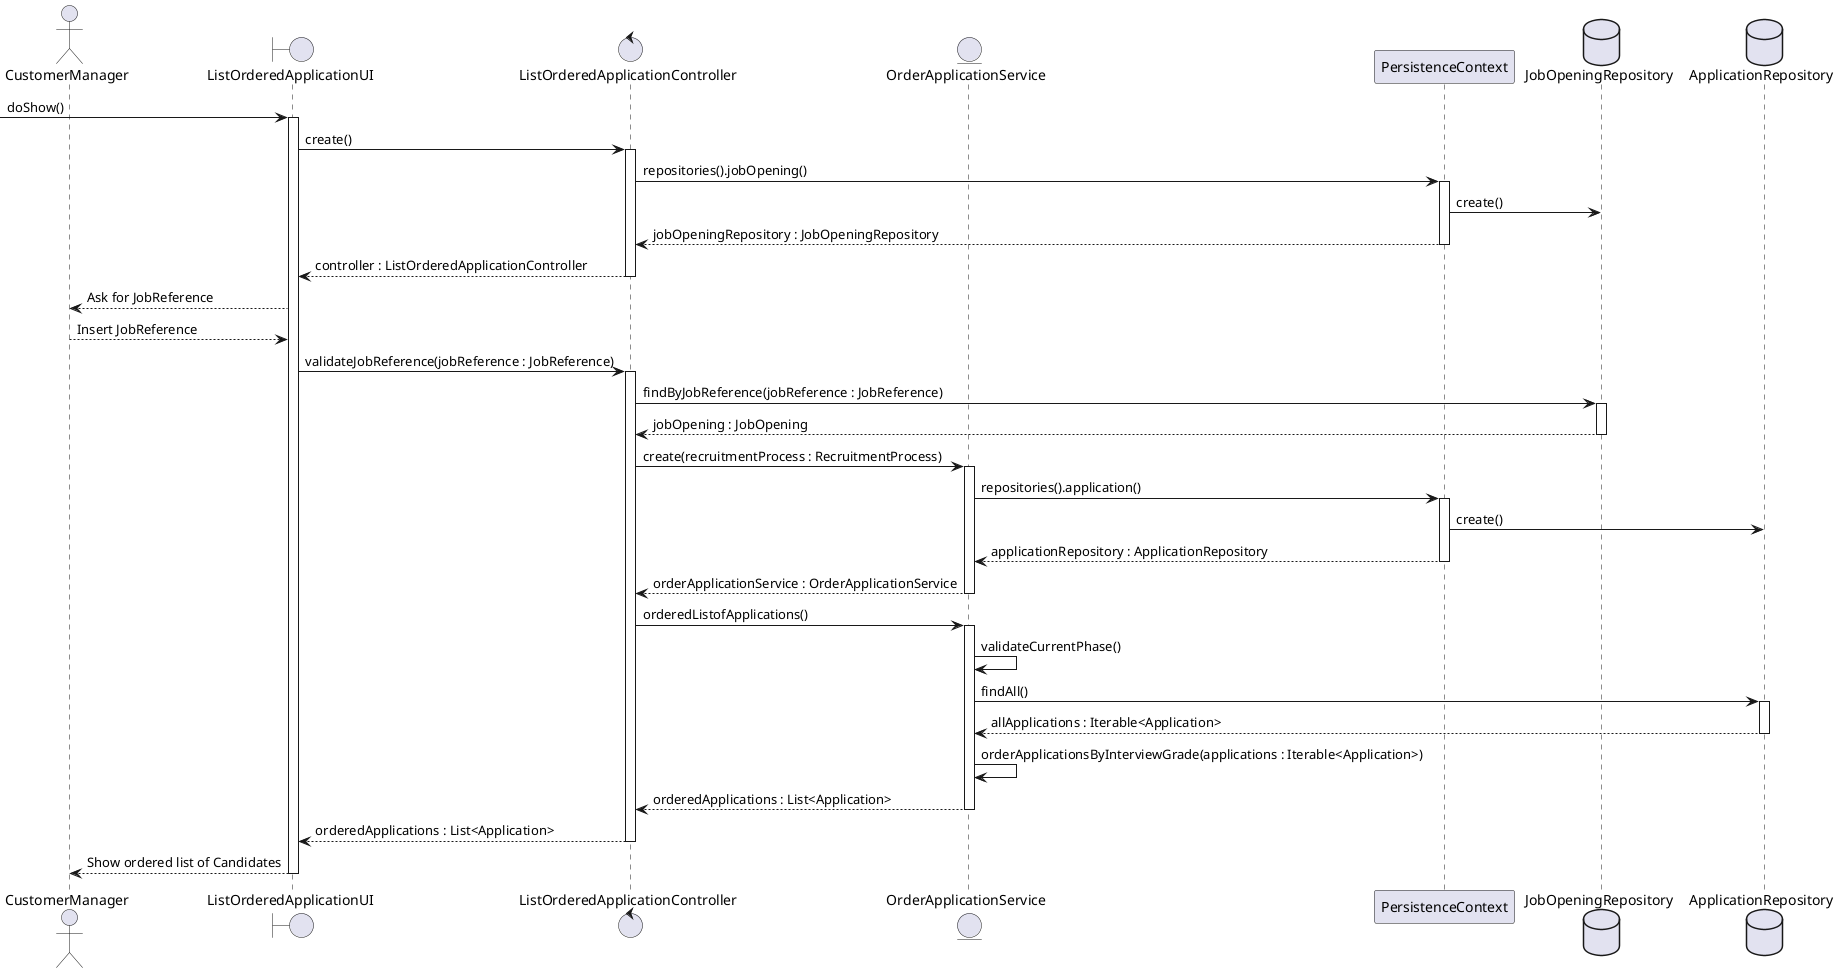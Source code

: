 @startuml SequenceDiagram
actor CustomerManager
boundary ListOrderedApplicationUI
control ListOrderedApplicationController
entity OrderApplicationService
participant PersistenceContext
database JobOpeningRepository
database ApplicationRepository

-> ListOrderedApplicationUI : doShow()
activate ListOrderedApplicationUI
ListOrderedApplicationUI -> ListOrderedApplicationController : create()
activate ListOrderedApplicationController
ListOrderedApplicationController -> PersistenceContext : repositories().jobOpening()
activate PersistenceContext
PersistenceContext -> JobOpeningRepository : create()
PersistenceContext --> ListOrderedApplicationController : jobOpeningRepository : JobOpeningRepository
deactivate PersistenceContext
ListOrderedApplicationController --> ListOrderedApplicationUI : controller : ListOrderedApplicationController
deactivate ListOrderedApplicationController
ListOrderedApplicationUI --> CustomerManager : Ask for JobReference
CustomerManager --> ListOrderedApplicationUI : Insert JobReference
ListOrderedApplicationUI -> ListOrderedApplicationController : validateJobReference(jobReference : JobReference)
activate ListOrderedApplicationController
ListOrderedApplicationController -> JobOpeningRepository : findByJobReference(jobReference : JobReference)
activate JobOpeningRepository
JobOpeningRepository --> ListOrderedApplicationController : jobOpening : JobOpening
deactivate JobOpeningRepository
ListOrderedApplicationController -> OrderApplicationService : create(recruitmentProcess : RecruitmentProcess)
activate OrderApplicationService
OrderApplicationService -> PersistenceContext : repositories().application()
activate PersistenceContext
PersistenceContext -> ApplicationRepository : create()
PersistenceContext --> OrderApplicationService : applicationRepository : ApplicationRepository
deactivate PersistenceContext
OrderApplicationService --> ListOrderedApplicationController : orderApplicationService : OrderApplicationService
deactivate OrderApplicationService
ListOrderedApplicationController -> OrderApplicationService : orderedListofApplications()
activate OrderApplicationService
OrderApplicationService -> OrderApplicationService : validateCurrentPhase()
OrderApplicationService -> ApplicationRepository : findAll()
activate ApplicationRepository
ApplicationRepository --> OrderApplicationService : allApplications : Iterable<Application>
deactivate ApplicationRepository
OrderApplicationService -> OrderApplicationService : orderApplicationsByInterviewGrade(applications : Iterable<Application>)
OrderApplicationService --> ListOrderedApplicationController : orderedApplications : List<Application>
deactivate OrderApplicationService
ListOrderedApplicationController --> ListOrderedApplicationUI : orderedApplications : List<Application>
deactivate ListOrderedApplicationController
ListOrderedApplicationUI --> CustomerManager : Show ordered list of Candidates
deactivate ListOrderedApplicationUI
@enduml
